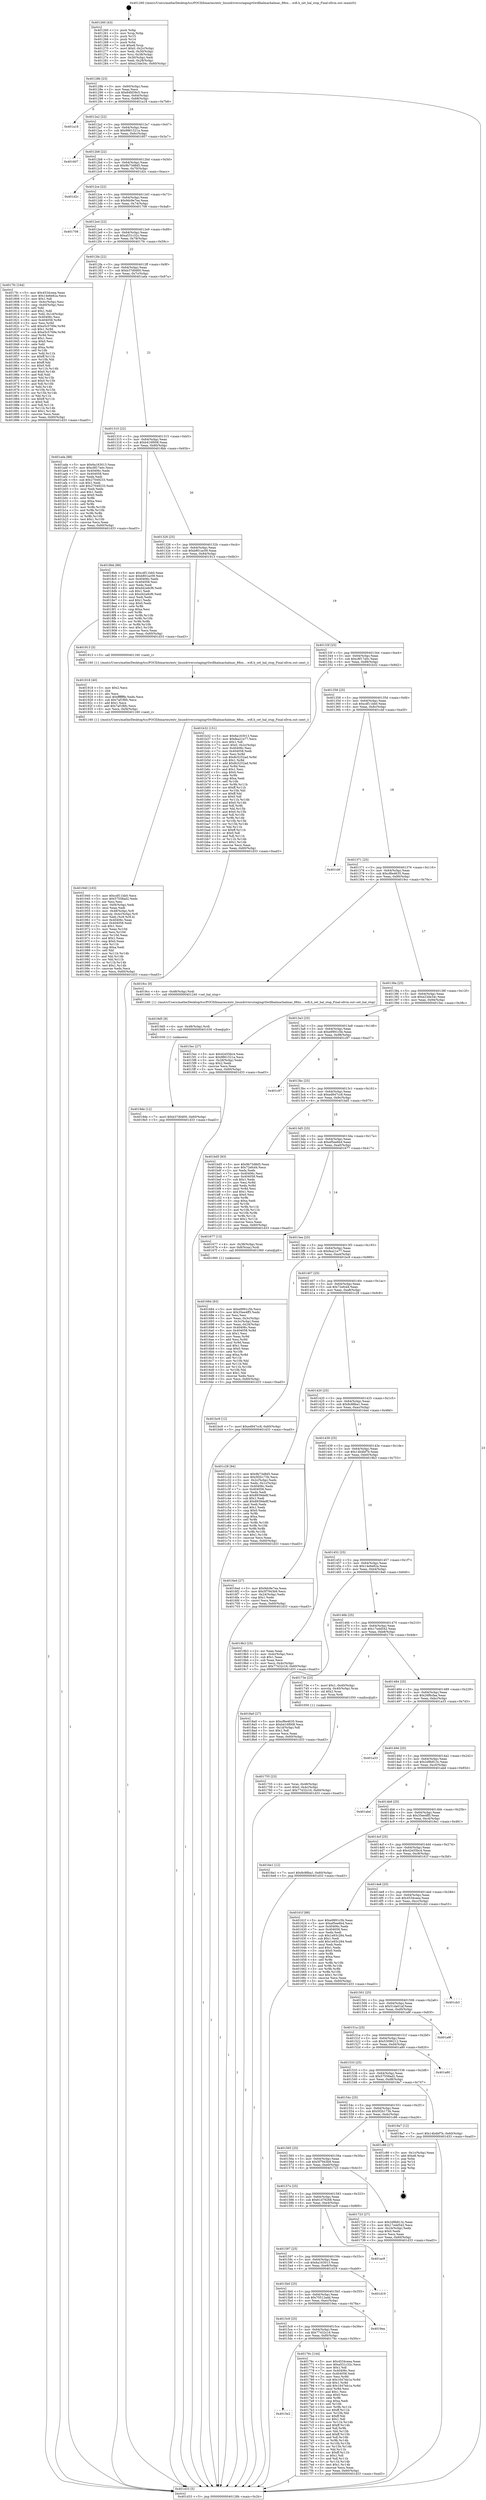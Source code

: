 digraph "0x401260" {
  label = "0x401260 (/mnt/c/Users/mathe/Desktop/tcc/POCII/binaries/extr_linuxdriversstagingrtlwifihalmachalmac_88xx....wifi.h_set_hal_stop_Final-ollvm.out::main(0))"
  labelloc = "t"
  node[shape=record]

  Entry [label="",width=0.3,height=0.3,shape=circle,fillcolor=black,style=filled]
  "0x40128b" [label="{
     0x40128b [23]\l
     | [instrs]\l
     &nbsp;&nbsp;0x40128b \<+3\>: mov -0x60(%rbp),%eax\l
     &nbsp;&nbsp;0x40128e \<+2\>: mov %eax,%ecx\l
     &nbsp;&nbsp;0x401290 \<+6\>: sub $0x84fd39c5,%ecx\l
     &nbsp;&nbsp;0x401296 \<+3\>: mov %eax,-0x64(%rbp)\l
     &nbsp;&nbsp;0x401299 \<+3\>: mov %ecx,-0x68(%rbp)\l
     &nbsp;&nbsp;0x40129c \<+6\>: je 0000000000401a18 \<main+0x7b8\>\l
  }"]
  "0x401a18" [label="{
     0x401a18\l
  }", style=dashed]
  "0x4012a2" [label="{
     0x4012a2 [22]\l
     | [instrs]\l
     &nbsp;&nbsp;0x4012a2 \<+5\>: jmp 00000000004012a7 \<main+0x47\>\l
     &nbsp;&nbsp;0x4012a7 \<+3\>: mov -0x64(%rbp),%eax\l
     &nbsp;&nbsp;0x4012aa \<+5\>: sub $0x9861521a,%eax\l
     &nbsp;&nbsp;0x4012af \<+3\>: mov %eax,-0x6c(%rbp)\l
     &nbsp;&nbsp;0x4012b2 \<+6\>: je 0000000000401607 \<main+0x3a7\>\l
  }"]
  Exit [label="",width=0.3,height=0.3,shape=circle,fillcolor=black,style=filled,peripheries=2]
  "0x401607" [label="{
     0x401607\l
  }", style=dashed]
  "0x4012b8" [label="{
     0x4012b8 [22]\l
     | [instrs]\l
     &nbsp;&nbsp;0x4012b8 \<+5\>: jmp 00000000004012bd \<main+0x5d\>\l
     &nbsp;&nbsp;0x4012bd \<+3\>: mov -0x64(%rbp),%eax\l
     &nbsp;&nbsp;0x4012c0 \<+5\>: sub $0x9b73d8d5,%eax\l
     &nbsp;&nbsp;0x4012c5 \<+3\>: mov %eax,-0x70(%rbp)\l
     &nbsp;&nbsp;0x4012c8 \<+6\>: je 0000000000401d2c \<main+0xacc\>\l
  }"]
  "0x4019de" [label="{
     0x4019de [12]\l
     | [instrs]\l
     &nbsp;&nbsp;0x4019de \<+7\>: movl $0xb37d0d00,-0x60(%rbp)\l
     &nbsp;&nbsp;0x4019e5 \<+5\>: jmp 0000000000401d33 \<main+0xad3\>\l
  }"]
  "0x401d2c" [label="{
     0x401d2c\l
  }", style=dashed]
  "0x4012ce" [label="{
     0x4012ce [22]\l
     | [instrs]\l
     &nbsp;&nbsp;0x4012ce \<+5\>: jmp 00000000004012d3 \<main+0x73\>\l
     &nbsp;&nbsp;0x4012d3 \<+3\>: mov -0x64(%rbp),%eax\l
     &nbsp;&nbsp;0x4012d6 \<+5\>: sub $0x9dc9e7ea,%eax\l
     &nbsp;&nbsp;0x4012db \<+3\>: mov %eax,-0x74(%rbp)\l
     &nbsp;&nbsp;0x4012de \<+6\>: je 0000000000401708 \<main+0x4a8\>\l
  }"]
  "0x4019d5" [label="{
     0x4019d5 [9]\l
     | [instrs]\l
     &nbsp;&nbsp;0x4019d5 \<+4\>: mov -0x48(%rbp),%rdi\l
     &nbsp;&nbsp;0x4019d9 \<+5\>: call 0000000000401030 \<free@plt\>\l
     | [calls]\l
     &nbsp;&nbsp;0x401030 \{1\} (unknown)\l
  }"]
  "0x401708" [label="{
     0x401708\l
  }", style=dashed]
  "0x4012e4" [label="{
     0x4012e4 [22]\l
     | [instrs]\l
     &nbsp;&nbsp;0x4012e4 \<+5\>: jmp 00000000004012e9 \<main+0x89\>\l
     &nbsp;&nbsp;0x4012e9 \<+3\>: mov -0x64(%rbp),%eax\l
     &nbsp;&nbsp;0x4012ec \<+5\>: sub $0xa531c32c,%eax\l
     &nbsp;&nbsp;0x4012f1 \<+3\>: mov %eax,-0x78(%rbp)\l
     &nbsp;&nbsp;0x4012f4 \<+6\>: je 00000000004017fc \<main+0x59c\>\l
  }"]
  "0x401940" [label="{
     0x401940 [103]\l
     | [instrs]\l
     &nbsp;&nbsp;0x401940 \<+5\>: mov $0xcdf11bb0,%ecx\l
     &nbsp;&nbsp;0x401945 \<+5\>: mov $0x57558ad2,%edx\l
     &nbsp;&nbsp;0x40194a \<+2\>: xor %esi,%esi\l
     &nbsp;&nbsp;0x40194c \<+6\>: mov -0xf4(%rbp),%edi\l
     &nbsp;&nbsp;0x401952 \<+3\>: imul %eax,%edi\l
     &nbsp;&nbsp;0x401955 \<+4\>: mov -0x48(%rbp),%r8\l
     &nbsp;&nbsp;0x401959 \<+4\>: movslq -0x4c(%rbp),%r9\l
     &nbsp;&nbsp;0x40195d \<+4\>: mov %edi,(%r8,%r9,4)\l
     &nbsp;&nbsp;0x401961 \<+7\>: mov 0x40406c,%eax\l
     &nbsp;&nbsp;0x401968 \<+7\>: mov 0x404058,%edi\l
     &nbsp;&nbsp;0x40196f \<+3\>: sub $0x1,%esi\l
     &nbsp;&nbsp;0x401972 \<+3\>: mov %eax,%r10d\l
     &nbsp;&nbsp;0x401975 \<+3\>: add %esi,%r10d\l
     &nbsp;&nbsp;0x401978 \<+4\>: imul %r10d,%eax\l
     &nbsp;&nbsp;0x40197c \<+3\>: and $0x1,%eax\l
     &nbsp;&nbsp;0x40197f \<+3\>: cmp $0x0,%eax\l
     &nbsp;&nbsp;0x401982 \<+4\>: sete %r11b\l
     &nbsp;&nbsp;0x401986 \<+3\>: cmp $0xa,%edi\l
     &nbsp;&nbsp;0x401989 \<+3\>: setl %bl\l
     &nbsp;&nbsp;0x40198c \<+3\>: mov %r11b,%r14b\l
     &nbsp;&nbsp;0x40198f \<+3\>: and %bl,%r14b\l
     &nbsp;&nbsp;0x401992 \<+3\>: xor %bl,%r11b\l
     &nbsp;&nbsp;0x401995 \<+3\>: or %r11b,%r14b\l
     &nbsp;&nbsp;0x401998 \<+4\>: test $0x1,%r14b\l
     &nbsp;&nbsp;0x40199c \<+3\>: cmovne %edx,%ecx\l
     &nbsp;&nbsp;0x40199f \<+3\>: mov %ecx,-0x60(%rbp)\l
     &nbsp;&nbsp;0x4019a2 \<+5\>: jmp 0000000000401d33 \<main+0xad3\>\l
  }"]
  "0x4017fc" [label="{
     0x4017fc [164]\l
     | [instrs]\l
     &nbsp;&nbsp;0x4017fc \<+5\>: mov $0x4534ceea,%eax\l
     &nbsp;&nbsp;0x401801 \<+5\>: mov $0x14e6e82a,%ecx\l
     &nbsp;&nbsp;0x401806 \<+2\>: mov $0x1,%dl\l
     &nbsp;&nbsp;0x401808 \<+3\>: mov -0x4c(%rbp),%esi\l
     &nbsp;&nbsp;0x40180b \<+3\>: cmp -0x40(%rbp),%esi\l
     &nbsp;&nbsp;0x40180e \<+4\>: setl %dil\l
     &nbsp;&nbsp;0x401812 \<+4\>: and $0x1,%dil\l
     &nbsp;&nbsp;0x401816 \<+4\>: mov %dil,-0x1d(%rbp)\l
     &nbsp;&nbsp;0x40181a \<+7\>: mov 0x40406c,%esi\l
     &nbsp;&nbsp;0x401821 \<+8\>: mov 0x404058,%r8d\l
     &nbsp;&nbsp;0x401829 \<+3\>: mov %esi,%r9d\l
     &nbsp;&nbsp;0x40182c \<+7\>: add $0xe5c5769e,%r9d\l
     &nbsp;&nbsp;0x401833 \<+4\>: sub $0x1,%r9d\l
     &nbsp;&nbsp;0x401837 \<+7\>: sub $0xe5c5769e,%r9d\l
     &nbsp;&nbsp;0x40183e \<+4\>: imul %r9d,%esi\l
     &nbsp;&nbsp;0x401842 \<+3\>: and $0x1,%esi\l
     &nbsp;&nbsp;0x401845 \<+3\>: cmp $0x0,%esi\l
     &nbsp;&nbsp;0x401848 \<+4\>: sete %dil\l
     &nbsp;&nbsp;0x40184c \<+4\>: cmp $0xa,%r8d\l
     &nbsp;&nbsp;0x401850 \<+4\>: setl %r10b\l
     &nbsp;&nbsp;0x401854 \<+3\>: mov %dil,%r11b\l
     &nbsp;&nbsp;0x401857 \<+4\>: xor $0xff,%r11b\l
     &nbsp;&nbsp;0x40185b \<+3\>: mov %r10b,%bl\l
     &nbsp;&nbsp;0x40185e \<+3\>: xor $0xff,%bl\l
     &nbsp;&nbsp;0x401861 \<+3\>: xor $0x0,%dl\l
     &nbsp;&nbsp;0x401864 \<+3\>: mov %r11b,%r14b\l
     &nbsp;&nbsp;0x401867 \<+4\>: and $0x0,%r14b\l
     &nbsp;&nbsp;0x40186b \<+3\>: and %dl,%dil\l
     &nbsp;&nbsp;0x40186e \<+3\>: mov %bl,%r15b\l
     &nbsp;&nbsp;0x401871 \<+4\>: and $0x0,%r15b\l
     &nbsp;&nbsp;0x401875 \<+3\>: and %dl,%r10b\l
     &nbsp;&nbsp;0x401878 \<+3\>: or %dil,%r14b\l
     &nbsp;&nbsp;0x40187b \<+3\>: or %r10b,%r15b\l
     &nbsp;&nbsp;0x40187e \<+3\>: xor %r15b,%r14b\l
     &nbsp;&nbsp;0x401881 \<+3\>: or %bl,%r11b\l
     &nbsp;&nbsp;0x401884 \<+4\>: xor $0xff,%r11b\l
     &nbsp;&nbsp;0x401888 \<+3\>: or $0x0,%dl\l
     &nbsp;&nbsp;0x40188b \<+3\>: and %dl,%r11b\l
     &nbsp;&nbsp;0x40188e \<+3\>: or %r11b,%r14b\l
     &nbsp;&nbsp;0x401891 \<+4\>: test $0x1,%r14b\l
     &nbsp;&nbsp;0x401895 \<+3\>: cmovne %ecx,%eax\l
     &nbsp;&nbsp;0x401898 \<+3\>: mov %eax,-0x60(%rbp)\l
     &nbsp;&nbsp;0x40189b \<+5\>: jmp 0000000000401d33 \<main+0xad3\>\l
  }"]
  "0x4012fa" [label="{
     0x4012fa [22]\l
     | [instrs]\l
     &nbsp;&nbsp;0x4012fa \<+5\>: jmp 00000000004012ff \<main+0x9f\>\l
     &nbsp;&nbsp;0x4012ff \<+3\>: mov -0x64(%rbp),%eax\l
     &nbsp;&nbsp;0x401302 \<+5\>: sub $0xb37d0d00,%eax\l
     &nbsp;&nbsp;0x401307 \<+3\>: mov %eax,-0x7c(%rbp)\l
     &nbsp;&nbsp;0x40130a \<+6\>: je 0000000000401ada \<main+0x87a\>\l
  }"]
  "0x401918" [label="{
     0x401918 [40]\l
     | [instrs]\l
     &nbsp;&nbsp;0x401918 \<+5\>: mov $0x2,%ecx\l
     &nbsp;&nbsp;0x40191d \<+1\>: cltd\l
     &nbsp;&nbsp;0x40191e \<+2\>: idiv %ecx\l
     &nbsp;&nbsp;0x401920 \<+6\>: imul $0xfffffffe,%edx,%ecx\l
     &nbsp;&nbsp;0x401926 \<+6\>: sub $0x7af1f6fc,%ecx\l
     &nbsp;&nbsp;0x40192c \<+3\>: add $0x1,%ecx\l
     &nbsp;&nbsp;0x40192f \<+6\>: add $0x7af1f6fc,%ecx\l
     &nbsp;&nbsp;0x401935 \<+6\>: mov %ecx,-0xf4(%rbp)\l
     &nbsp;&nbsp;0x40193b \<+5\>: call 0000000000401160 \<next_i\>\l
     | [calls]\l
     &nbsp;&nbsp;0x401160 \{1\} (/mnt/c/Users/mathe/Desktop/tcc/POCII/binaries/extr_linuxdriversstagingrtlwifihalmachalmac_88xx....wifi.h_set_hal_stop_Final-ollvm.out::next_i)\l
  }"]
  "0x401ada" [label="{
     0x401ada [88]\l
     | [instrs]\l
     &nbsp;&nbsp;0x401ada \<+5\>: mov $0x6a163013,%eax\l
     &nbsp;&nbsp;0x401adf \<+5\>: mov $0xc8f17a0c,%ecx\l
     &nbsp;&nbsp;0x401ae4 \<+7\>: mov 0x40406c,%edx\l
     &nbsp;&nbsp;0x401aeb \<+7\>: mov 0x404058,%esi\l
     &nbsp;&nbsp;0x401af2 \<+2\>: mov %edx,%edi\l
     &nbsp;&nbsp;0x401af4 \<+6\>: sub $0x27049233,%edi\l
     &nbsp;&nbsp;0x401afa \<+3\>: sub $0x1,%edi\l
     &nbsp;&nbsp;0x401afd \<+6\>: add $0x27049233,%edi\l
     &nbsp;&nbsp;0x401b03 \<+3\>: imul %edi,%edx\l
     &nbsp;&nbsp;0x401b06 \<+3\>: and $0x1,%edx\l
     &nbsp;&nbsp;0x401b09 \<+3\>: cmp $0x0,%edx\l
     &nbsp;&nbsp;0x401b0c \<+4\>: sete %r8b\l
     &nbsp;&nbsp;0x401b10 \<+3\>: cmp $0xa,%esi\l
     &nbsp;&nbsp;0x401b13 \<+4\>: setl %r9b\l
     &nbsp;&nbsp;0x401b17 \<+3\>: mov %r8b,%r10b\l
     &nbsp;&nbsp;0x401b1a \<+3\>: and %r9b,%r10b\l
     &nbsp;&nbsp;0x401b1d \<+3\>: xor %r9b,%r8b\l
     &nbsp;&nbsp;0x401b20 \<+3\>: or %r8b,%r10b\l
     &nbsp;&nbsp;0x401b23 \<+4\>: test $0x1,%r10b\l
     &nbsp;&nbsp;0x401b27 \<+3\>: cmovne %ecx,%eax\l
     &nbsp;&nbsp;0x401b2a \<+3\>: mov %eax,-0x60(%rbp)\l
     &nbsp;&nbsp;0x401b2d \<+5\>: jmp 0000000000401d33 \<main+0xad3\>\l
  }"]
  "0x401310" [label="{
     0x401310 [22]\l
     | [instrs]\l
     &nbsp;&nbsp;0x401310 \<+5\>: jmp 0000000000401315 \<main+0xb5\>\l
     &nbsp;&nbsp;0x401315 \<+3\>: mov -0x64(%rbp),%eax\l
     &nbsp;&nbsp;0x401318 \<+5\>: sub $0xb416f008,%eax\l
     &nbsp;&nbsp;0x40131d \<+3\>: mov %eax,-0x80(%rbp)\l
     &nbsp;&nbsp;0x401320 \<+6\>: je 00000000004018bb \<main+0x65b\>\l
  }"]
  "0x4015e2" [label="{
     0x4015e2\l
  }", style=dashed]
  "0x4018bb" [label="{
     0x4018bb [88]\l
     | [instrs]\l
     &nbsp;&nbsp;0x4018bb \<+5\>: mov $0xcdf11bb0,%eax\l
     &nbsp;&nbsp;0x4018c0 \<+5\>: mov $0xb801ac09,%ecx\l
     &nbsp;&nbsp;0x4018c5 \<+7\>: mov 0x40406c,%edx\l
     &nbsp;&nbsp;0x4018cc \<+7\>: mov 0x404058,%esi\l
     &nbsp;&nbsp;0x4018d3 \<+2\>: mov %edx,%edi\l
     &nbsp;&nbsp;0x4018d5 \<+6\>: add $0xd42a9cf6,%edi\l
     &nbsp;&nbsp;0x4018db \<+3\>: sub $0x1,%edi\l
     &nbsp;&nbsp;0x4018de \<+6\>: sub $0xd42a9cf6,%edi\l
     &nbsp;&nbsp;0x4018e4 \<+3\>: imul %edi,%edx\l
     &nbsp;&nbsp;0x4018e7 \<+3\>: and $0x1,%edx\l
     &nbsp;&nbsp;0x4018ea \<+3\>: cmp $0x0,%edx\l
     &nbsp;&nbsp;0x4018ed \<+4\>: sete %r8b\l
     &nbsp;&nbsp;0x4018f1 \<+3\>: cmp $0xa,%esi\l
     &nbsp;&nbsp;0x4018f4 \<+4\>: setl %r9b\l
     &nbsp;&nbsp;0x4018f8 \<+3\>: mov %r8b,%r10b\l
     &nbsp;&nbsp;0x4018fb \<+3\>: and %r9b,%r10b\l
     &nbsp;&nbsp;0x4018fe \<+3\>: xor %r9b,%r8b\l
     &nbsp;&nbsp;0x401901 \<+3\>: or %r8b,%r10b\l
     &nbsp;&nbsp;0x401904 \<+4\>: test $0x1,%r10b\l
     &nbsp;&nbsp;0x401908 \<+3\>: cmovne %ecx,%eax\l
     &nbsp;&nbsp;0x40190b \<+3\>: mov %eax,-0x60(%rbp)\l
     &nbsp;&nbsp;0x40190e \<+5\>: jmp 0000000000401d33 \<main+0xad3\>\l
  }"]
  "0x401326" [label="{
     0x401326 [25]\l
     | [instrs]\l
     &nbsp;&nbsp;0x401326 \<+5\>: jmp 000000000040132b \<main+0xcb\>\l
     &nbsp;&nbsp;0x40132b \<+3\>: mov -0x64(%rbp),%eax\l
     &nbsp;&nbsp;0x40132e \<+5\>: sub $0xb801ac09,%eax\l
     &nbsp;&nbsp;0x401333 \<+6\>: mov %eax,-0x84(%rbp)\l
     &nbsp;&nbsp;0x401339 \<+6\>: je 0000000000401913 \<main+0x6b3\>\l
  }"]
  "0x40176c" [label="{
     0x40176c [144]\l
     | [instrs]\l
     &nbsp;&nbsp;0x40176c \<+5\>: mov $0x4534ceea,%eax\l
     &nbsp;&nbsp;0x401771 \<+5\>: mov $0xa531c32c,%ecx\l
     &nbsp;&nbsp;0x401776 \<+2\>: mov $0x1,%dl\l
     &nbsp;&nbsp;0x401778 \<+7\>: mov 0x40406c,%esi\l
     &nbsp;&nbsp;0x40177f \<+7\>: mov 0x404058,%edi\l
     &nbsp;&nbsp;0x401786 \<+3\>: mov %esi,%r8d\l
     &nbsp;&nbsp;0x401789 \<+7\>: sub $0x1647eb1a,%r8d\l
     &nbsp;&nbsp;0x401790 \<+4\>: sub $0x1,%r8d\l
     &nbsp;&nbsp;0x401794 \<+7\>: add $0x1647eb1a,%r8d\l
     &nbsp;&nbsp;0x40179b \<+4\>: imul %r8d,%esi\l
     &nbsp;&nbsp;0x40179f \<+3\>: and $0x1,%esi\l
     &nbsp;&nbsp;0x4017a2 \<+3\>: cmp $0x0,%esi\l
     &nbsp;&nbsp;0x4017a5 \<+4\>: sete %r9b\l
     &nbsp;&nbsp;0x4017a9 \<+3\>: cmp $0xa,%edi\l
     &nbsp;&nbsp;0x4017ac \<+4\>: setl %r10b\l
     &nbsp;&nbsp;0x4017b0 \<+3\>: mov %r9b,%r11b\l
     &nbsp;&nbsp;0x4017b3 \<+4\>: xor $0xff,%r11b\l
     &nbsp;&nbsp;0x4017b7 \<+3\>: mov %r10b,%bl\l
     &nbsp;&nbsp;0x4017ba \<+3\>: xor $0xff,%bl\l
     &nbsp;&nbsp;0x4017bd \<+3\>: xor $0x1,%dl\l
     &nbsp;&nbsp;0x4017c0 \<+3\>: mov %r11b,%r14b\l
     &nbsp;&nbsp;0x4017c3 \<+4\>: and $0xff,%r14b\l
     &nbsp;&nbsp;0x4017c7 \<+3\>: and %dl,%r9b\l
     &nbsp;&nbsp;0x4017ca \<+3\>: mov %bl,%r15b\l
     &nbsp;&nbsp;0x4017cd \<+4\>: and $0xff,%r15b\l
     &nbsp;&nbsp;0x4017d1 \<+3\>: and %dl,%r10b\l
     &nbsp;&nbsp;0x4017d4 \<+3\>: or %r9b,%r14b\l
     &nbsp;&nbsp;0x4017d7 \<+3\>: or %r10b,%r15b\l
     &nbsp;&nbsp;0x4017da \<+3\>: xor %r15b,%r14b\l
     &nbsp;&nbsp;0x4017dd \<+3\>: or %bl,%r11b\l
     &nbsp;&nbsp;0x4017e0 \<+4\>: xor $0xff,%r11b\l
     &nbsp;&nbsp;0x4017e4 \<+3\>: or $0x1,%dl\l
     &nbsp;&nbsp;0x4017e7 \<+3\>: and %dl,%r11b\l
     &nbsp;&nbsp;0x4017ea \<+3\>: or %r11b,%r14b\l
     &nbsp;&nbsp;0x4017ed \<+4\>: test $0x1,%r14b\l
     &nbsp;&nbsp;0x4017f1 \<+3\>: cmovne %ecx,%eax\l
     &nbsp;&nbsp;0x4017f4 \<+3\>: mov %eax,-0x60(%rbp)\l
     &nbsp;&nbsp;0x4017f7 \<+5\>: jmp 0000000000401d33 \<main+0xad3\>\l
  }"]
  "0x401913" [label="{
     0x401913 [5]\l
     | [instrs]\l
     &nbsp;&nbsp;0x401913 \<+5\>: call 0000000000401160 \<next_i\>\l
     | [calls]\l
     &nbsp;&nbsp;0x401160 \{1\} (/mnt/c/Users/mathe/Desktop/tcc/POCII/binaries/extr_linuxdriversstagingrtlwifihalmachalmac_88xx....wifi.h_set_hal_stop_Final-ollvm.out::next_i)\l
  }"]
  "0x40133f" [label="{
     0x40133f [25]\l
     | [instrs]\l
     &nbsp;&nbsp;0x40133f \<+5\>: jmp 0000000000401344 \<main+0xe4\>\l
     &nbsp;&nbsp;0x401344 \<+3\>: mov -0x64(%rbp),%eax\l
     &nbsp;&nbsp;0x401347 \<+5\>: sub $0xc8f17a0c,%eax\l
     &nbsp;&nbsp;0x40134c \<+6\>: mov %eax,-0x88(%rbp)\l
     &nbsp;&nbsp;0x401352 \<+6\>: je 0000000000401b32 \<main+0x8d2\>\l
  }"]
  "0x4015c9" [label="{
     0x4015c9 [25]\l
     | [instrs]\l
     &nbsp;&nbsp;0x4015c9 \<+5\>: jmp 00000000004015ce \<main+0x36e\>\l
     &nbsp;&nbsp;0x4015ce \<+3\>: mov -0x64(%rbp),%eax\l
     &nbsp;&nbsp;0x4015d1 \<+5\>: sub $0x77432c16,%eax\l
     &nbsp;&nbsp;0x4015d6 \<+6\>: mov %eax,-0xf0(%rbp)\l
     &nbsp;&nbsp;0x4015dc \<+6\>: je 000000000040176c \<main+0x50c\>\l
  }"]
  "0x401b32" [label="{
     0x401b32 [151]\l
     | [instrs]\l
     &nbsp;&nbsp;0x401b32 \<+5\>: mov $0x6a163013,%eax\l
     &nbsp;&nbsp;0x401b37 \<+5\>: mov $0xfea21e77,%ecx\l
     &nbsp;&nbsp;0x401b3c \<+2\>: mov $0x1,%dl\l
     &nbsp;&nbsp;0x401b3e \<+7\>: movl $0x0,-0x2c(%rbp)\l
     &nbsp;&nbsp;0x401b45 \<+7\>: mov 0x40406c,%esi\l
     &nbsp;&nbsp;0x401b4c \<+7\>: mov 0x404058,%edi\l
     &nbsp;&nbsp;0x401b53 \<+3\>: mov %esi,%r8d\l
     &nbsp;&nbsp;0x401b56 \<+7\>: sub $0x8c5252ad,%r8d\l
     &nbsp;&nbsp;0x401b5d \<+4\>: sub $0x1,%r8d\l
     &nbsp;&nbsp;0x401b61 \<+7\>: add $0x8c5252ad,%r8d\l
     &nbsp;&nbsp;0x401b68 \<+4\>: imul %r8d,%esi\l
     &nbsp;&nbsp;0x401b6c \<+3\>: and $0x1,%esi\l
     &nbsp;&nbsp;0x401b6f \<+3\>: cmp $0x0,%esi\l
     &nbsp;&nbsp;0x401b72 \<+4\>: sete %r9b\l
     &nbsp;&nbsp;0x401b76 \<+3\>: cmp $0xa,%edi\l
     &nbsp;&nbsp;0x401b79 \<+4\>: setl %r10b\l
     &nbsp;&nbsp;0x401b7d \<+3\>: mov %r9b,%r11b\l
     &nbsp;&nbsp;0x401b80 \<+4\>: xor $0xff,%r11b\l
     &nbsp;&nbsp;0x401b84 \<+3\>: mov %r10b,%bl\l
     &nbsp;&nbsp;0x401b87 \<+3\>: xor $0xff,%bl\l
     &nbsp;&nbsp;0x401b8a \<+3\>: xor $0x0,%dl\l
     &nbsp;&nbsp;0x401b8d \<+3\>: mov %r11b,%r14b\l
     &nbsp;&nbsp;0x401b90 \<+4\>: and $0x0,%r14b\l
     &nbsp;&nbsp;0x401b94 \<+3\>: and %dl,%r9b\l
     &nbsp;&nbsp;0x401b97 \<+3\>: mov %bl,%r15b\l
     &nbsp;&nbsp;0x401b9a \<+4\>: and $0x0,%r15b\l
     &nbsp;&nbsp;0x401b9e \<+3\>: and %dl,%r10b\l
     &nbsp;&nbsp;0x401ba1 \<+3\>: or %r9b,%r14b\l
     &nbsp;&nbsp;0x401ba4 \<+3\>: or %r10b,%r15b\l
     &nbsp;&nbsp;0x401ba7 \<+3\>: xor %r15b,%r14b\l
     &nbsp;&nbsp;0x401baa \<+3\>: or %bl,%r11b\l
     &nbsp;&nbsp;0x401bad \<+4\>: xor $0xff,%r11b\l
     &nbsp;&nbsp;0x401bb1 \<+3\>: or $0x0,%dl\l
     &nbsp;&nbsp;0x401bb4 \<+3\>: and %dl,%r11b\l
     &nbsp;&nbsp;0x401bb7 \<+3\>: or %r11b,%r14b\l
     &nbsp;&nbsp;0x401bba \<+4\>: test $0x1,%r14b\l
     &nbsp;&nbsp;0x401bbe \<+3\>: cmovne %ecx,%eax\l
     &nbsp;&nbsp;0x401bc1 \<+3\>: mov %eax,-0x60(%rbp)\l
     &nbsp;&nbsp;0x401bc4 \<+5\>: jmp 0000000000401d33 \<main+0xad3\>\l
  }"]
  "0x401358" [label="{
     0x401358 [25]\l
     | [instrs]\l
     &nbsp;&nbsp;0x401358 \<+5\>: jmp 000000000040135d \<main+0xfd\>\l
     &nbsp;&nbsp;0x40135d \<+3\>: mov -0x64(%rbp),%eax\l
     &nbsp;&nbsp;0x401360 \<+5\>: sub $0xcdf11bb0,%eax\l
     &nbsp;&nbsp;0x401365 \<+6\>: mov %eax,-0x8c(%rbp)\l
     &nbsp;&nbsp;0x40136b \<+6\>: je 0000000000401cbf \<main+0xa5f\>\l
  }"]
  "0x4019ea" [label="{
     0x4019ea\l
  }", style=dashed]
  "0x401cbf" [label="{
     0x401cbf\l
  }", style=dashed]
  "0x401371" [label="{
     0x401371 [25]\l
     | [instrs]\l
     &nbsp;&nbsp;0x401371 \<+5\>: jmp 0000000000401376 \<main+0x116\>\l
     &nbsp;&nbsp;0x401376 \<+3\>: mov -0x64(%rbp),%eax\l
     &nbsp;&nbsp;0x401379 \<+5\>: sub $0xcf6e4635,%eax\l
     &nbsp;&nbsp;0x40137e \<+6\>: mov %eax,-0x90(%rbp)\l
     &nbsp;&nbsp;0x401384 \<+6\>: je 00000000004019cc \<main+0x76c\>\l
  }"]
  "0x4015b0" [label="{
     0x4015b0 [25]\l
     | [instrs]\l
     &nbsp;&nbsp;0x4015b0 \<+5\>: jmp 00000000004015b5 \<main+0x355\>\l
     &nbsp;&nbsp;0x4015b5 \<+3\>: mov -0x64(%rbp),%eax\l
     &nbsp;&nbsp;0x4015b8 \<+5\>: sub $0x70512add,%eax\l
     &nbsp;&nbsp;0x4015bd \<+6\>: mov %eax,-0xec(%rbp)\l
     &nbsp;&nbsp;0x4015c3 \<+6\>: je 00000000004019ea \<main+0x78a\>\l
  }"]
  "0x4019cc" [label="{
     0x4019cc [9]\l
     | [instrs]\l
     &nbsp;&nbsp;0x4019cc \<+4\>: mov -0x48(%rbp),%rdi\l
     &nbsp;&nbsp;0x4019d0 \<+5\>: call 0000000000401240 \<set_hal_stop\>\l
     | [calls]\l
     &nbsp;&nbsp;0x401240 \{1\} (/mnt/c/Users/mathe/Desktop/tcc/POCII/binaries/extr_linuxdriversstagingrtlwifihalmachalmac_88xx....wifi.h_set_hal_stop_Final-ollvm.out::set_hal_stop)\l
  }"]
  "0x40138a" [label="{
     0x40138a [25]\l
     | [instrs]\l
     &nbsp;&nbsp;0x40138a \<+5\>: jmp 000000000040138f \<main+0x12f\>\l
     &nbsp;&nbsp;0x40138f \<+3\>: mov -0x64(%rbp),%eax\l
     &nbsp;&nbsp;0x401392 \<+5\>: sub $0xe23de34c,%eax\l
     &nbsp;&nbsp;0x401397 \<+6\>: mov %eax,-0x94(%rbp)\l
     &nbsp;&nbsp;0x40139d \<+6\>: je 00000000004015ec \<main+0x38c\>\l
  }"]
  "0x401d19" [label="{
     0x401d19\l
  }", style=dashed]
  "0x4015ec" [label="{
     0x4015ec [27]\l
     | [instrs]\l
     &nbsp;&nbsp;0x4015ec \<+5\>: mov $0x42e55bc4,%eax\l
     &nbsp;&nbsp;0x4015f1 \<+5\>: mov $0x9861521a,%ecx\l
     &nbsp;&nbsp;0x4015f6 \<+3\>: mov -0x28(%rbp),%edx\l
     &nbsp;&nbsp;0x4015f9 \<+3\>: cmp $0x2,%edx\l
     &nbsp;&nbsp;0x4015fc \<+3\>: cmovne %ecx,%eax\l
     &nbsp;&nbsp;0x4015ff \<+3\>: mov %eax,-0x60(%rbp)\l
     &nbsp;&nbsp;0x401602 \<+5\>: jmp 0000000000401d33 \<main+0xad3\>\l
  }"]
  "0x4013a3" [label="{
     0x4013a3 [25]\l
     | [instrs]\l
     &nbsp;&nbsp;0x4013a3 \<+5\>: jmp 00000000004013a8 \<main+0x148\>\l
     &nbsp;&nbsp;0x4013a8 \<+3\>: mov -0x64(%rbp),%eax\l
     &nbsp;&nbsp;0x4013ab \<+5\>: sub $0xe9991c5b,%eax\l
     &nbsp;&nbsp;0x4013b0 \<+6\>: mov %eax,-0x98(%rbp)\l
     &nbsp;&nbsp;0x4013b6 \<+6\>: je 0000000000401c97 \<main+0xa37\>\l
  }"]
  "0x401d33" [label="{
     0x401d33 [5]\l
     | [instrs]\l
     &nbsp;&nbsp;0x401d33 \<+5\>: jmp 000000000040128b \<main+0x2b\>\l
  }"]
  "0x401260" [label="{
     0x401260 [43]\l
     | [instrs]\l
     &nbsp;&nbsp;0x401260 \<+1\>: push %rbp\l
     &nbsp;&nbsp;0x401261 \<+3\>: mov %rsp,%rbp\l
     &nbsp;&nbsp;0x401264 \<+2\>: push %r15\l
     &nbsp;&nbsp;0x401266 \<+2\>: push %r14\l
     &nbsp;&nbsp;0x401268 \<+1\>: push %rbx\l
     &nbsp;&nbsp;0x401269 \<+7\>: sub $0xe8,%rsp\l
     &nbsp;&nbsp;0x401270 \<+7\>: movl $0x0,-0x2c(%rbp)\l
     &nbsp;&nbsp;0x401277 \<+3\>: mov %edi,-0x30(%rbp)\l
     &nbsp;&nbsp;0x40127a \<+4\>: mov %rsi,-0x38(%rbp)\l
     &nbsp;&nbsp;0x40127e \<+3\>: mov -0x30(%rbp),%edi\l
     &nbsp;&nbsp;0x401281 \<+3\>: mov %edi,-0x28(%rbp)\l
     &nbsp;&nbsp;0x401284 \<+7\>: movl $0xe23de34c,-0x60(%rbp)\l
  }"]
  "0x401597" [label="{
     0x401597 [25]\l
     | [instrs]\l
     &nbsp;&nbsp;0x401597 \<+5\>: jmp 000000000040159c \<main+0x33c\>\l
     &nbsp;&nbsp;0x40159c \<+3\>: mov -0x64(%rbp),%eax\l
     &nbsp;&nbsp;0x40159f \<+5\>: sub $0x6a163013,%eax\l
     &nbsp;&nbsp;0x4015a4 \<+6\>: mov %eax,-0xe8(%rbp)\l
     &nbsp;&nbsp;0x4015aa \<+6\>: je 0000000000401d19 \<main+0xab9\>\l
  }"]
  "0x401c97" [label="{
     0x401c97\l
  }", style=dashed]
  "0x4013bc" [label="{
     0x4013bc [25]\l
     | [instrs]\l
     &nbsp;&nbsp;0x4013bc \<+5\>: jmp 00000000004013c1 \<main+0x161\>\l
     &nbsp;&nbsp;0x4013c1 \<+3\>: mov -0x64(%rbp),%eax\l
     &nbsp;&nbsp;0x4013c4 \<+5\>: sub $0xed947cc8,%eax\l
     &nbsp;&nbsp;0x4013c9 \<+6\>: mov %eax,-0x9c(%rbp)\l
     &nbsp;&nbsp;0x4013cf \<+6\>: je 0000000000401bd5 \<main+0x975\>\l
  }"]
  "0x401ac9" [label="{
     0x401ac9\l
  }", style=dashed]
  "0x401bd5" [label="{
     0x401bd5 [83]\l
     | [instrs]\l
     &nbsp;&nbsp;0x401bd5 \<+5\>: mov $0x9b73d8d5,%eax\l
     &nbsp;&nbsp;0x401bda \<+5\>: mov $0x72efcd4,%ecx\l
     &nbsp;&nbsp;0x401bdf \<+2\>: xor %edx,%edx\l
     &nbsp;&nbsp;0x401be1 \<+7\>: mov 0x40406c,%esi\l
     &nbsp;&nbsp;0x401be8 \<+7\>: mov 0x404058,%edi\l
     &nbsp;&nbsp;0x401bef \<+3\>: sub $0x1,%edx\l
     &nbsp;&nbsp;0x401bf2 \<+3\>: mov %esi,%r8d\l
     &nbsp;&nbsp;0x401bf5 \<+3\>: add %edx,%r8d\l
     &nbsp;&nbsp;0x401bf8 \<+4\>: imul %r8d,%esi\l
     &nbsp;&nbsp;0x401bfc \<+3\>: and $0x1,%esi\l
     &nbsp;&nbsp;0x401bff \<+3\>: cmp $0x0,%esi\l
     &nbsp;&nbsp;0x401c02 \<+4\>: sete %r9b\l
     &nbsp;&nbsp;0x401c06 \<+3\>: cmp $0xa,%edi\l
     &nbsp;&nbsp;0x401c09 \<+4\>: setl %r10b\l
     &nbsp;&nbsp;0x401c0d \<+3\>: mov %r9b,%r11b\l
     &nbsp;&nbsp;0x401c10 \<+3\>: and %r10b,%r11b\l
     &nbsp;&nbsp;0x401c13 \<+3\>: xor %r10b,%r9b\l
     &nbsp;&nbsp;0x401c16 \<+3\>: or %r9b,%r11b\l
     &nbsp;&nbsp;0x401c19 \<+4\>: test $0x1,%r11b\l
     &nbsp;&nbsp;0x401c1d \<+3\>: cmovne %ecx,%eax\l
     &nbsp;&nbsp;0x401c20 \<+3\>: mov %eax,-0x60(%rbp)\l
     &nbsp;&nbsp;0x401c23 \<+5\>: jmp 0000000000401d33 \<main+0xad3\>\l
  }"]
  "0x4013d5" [label="{
     0x4013d5 [25]\l
     | [instrs]\l
     &nbsp;&nbsp;0x4013d5 \<+5\>: jmp 00000000004013da \<main+0x17a\>\l
     &nbsp;&nbsp;0x4013da \<+3\>: mov -0x64(%rbp),%eax\l
     &nbsp;&nbsp;0x4013dd \<+5\>: sub $0xef5ee6b4,%eax\l
     &nbsp;&nbsp;0x4013e2 \<+6\>: mov %eax,-0xa0(%rbp)\l
     &nbsp;&nbsp;0x4013e8 \<+6\>: je 0000000000401677 \<main+0x417\>\l
  }"]
  "0x401755" [label="{
     0x401755 [23]\l
     | [instrs]\l
     &nbsp;&nbsp;0x401755 \<+4\>: mov %rax,-0x48(%rbp)\l
     &nbsp;&nbsp;0x401759 \<+7\>: movl $0x0,-0x4c(%rbp)\l
     &nbsp;&nbsp;0x401760 \<+7\>: movl $0x77432c16,-0x60(%rbp)\l
     &nbsp;&nbsp;0x401767 \<+5\>: jmp 0000000000401d33 \<main+0xad3\>\l
  }"]
  "0x401677" [label="{
     0x401677 [13]\l
     | [instrs]\l
     &nbsp;&nbsp;0x401677 \<+4\>: mov -0x38(%rbp),%rax\l
     &nbsp;&nbsp;0x40167b \<+4\>: mov 0x8(%rax),%rdi\l
     &nbsp;&nbsp;0x40167f \<+5\>: call 0000000000401060 \<atoi@plt\>\l
     | [calls]\l
     &nbsp;&nbsp;0x401060 \{1\} (unknown)\l
  }"]
  "0x4013ee" [label="{
     0x4013ee [25]\l
     | [instrs]\l
     &nbsp;&nbsp;0x4013ee \<+5\>: jmp 00000000004013f3 \<main+0x193\>\l
     &nbsp;&nbsp;0x4013f3 \<+3\>: mov -0x64(%rbp),%eax\l
     &nbsp;&nbsp;0x4013f6 \<+5\>: sub $0xfea21e77,%eax\l
     &nbsp;&nbsp;0x4013fb \<+6\>: mov %eax,-0xa4(%rbp)\l
     &nbsp;&nbsp;0x401401 \<+6\>: je 0000000000401bc9 \<main+0x969\>\l
  }"]
  "0x40157e" [label="{
     0x40157e [25]\l
     | [instrs]\l
     &nbsp;&nbsp;0x40157e \<+5\>: jmp 0000000000401583 \<main+0x323\>\l
     &nbsp;&nbsp;0x401583 \<+3\>: mov -0x64(%rbp),%eax\l
     &nbsp;&nbsp;0x401586 \<+5\>: sub $0x61d79268,%eax\l
     &nbsp;&nbsp;0x40158b \<+6\>: mov %eax,-0xe4(%rbp)\l
     &nbsp;&nbsp;0x401591 \<+6\>: je 0000000000401ac9 \<main+0x869\>\l
  }"]
  "0x401bc9" [label="{
     0x401bc9 [12]\l
     | [instrs]\l
     &nbsp;&nbsp;0x401bc9 \<+7\>: movl $0xed947cc8,-0x60(%rbp)\l
     &nbsp;&nbsp;0x401bd0 \<+5\>: jmp 0000000000401d33 \<main+0xad3\>\l
  }"]
  "0x401407" [label="{
     0x401407 [25]\l
     | [instrs]\l
     &nbsp;&nbsp;0x401407 \<+5\>: jmp 000000000040140c \<main+0x1ac\>\l
     &nbsp;&nbsp;0x40140c \<+3\>: mov -0x64(%rbp),%eax\l
     &nbsp;&nbsp;0x40140f \<+5\>: sub $0x72efcd4,%eax\l
     &nbsp;&nbsp;0x401414 \<+6\>: mov %eax,-0xa8(%rbp)\l
     &nbsp;&nbsp;0x40141a \<+6\>: je 0000000000401c28 \<main+0x9c8\>\l
  }"]
  "0x401723" [label="{
     0x401723 [27]\l
     | [instrs]\l
     &nbsp;&nbsp;0x401723 \<+5\>: mov $0x2d9b813c,%eax\l
     &nbsp;&nbsp;0x401728 \<+5\>: mov $0x17edd542,%ecx\l
     &nbsp;&nbsp;0x40172d \<+3\>: mov -0x24(%rbp),%edx\l
     &nbsp;&nbsp;0x401730 \<+3\>: cmp $0x0,%edx\l
     &nbsp;&nbsp;0x401733 \<+3\>: cmove %ecx,%eax\l
     &nbsp;&nbsp;0x401736 \<+3\>: mov %eax,-0x60(%rbp)\l
     &nbsp;&nbsp;0x401739 \<+5\>: jmp 0000000000401d33 \<main+0xad3\>\l
  }"]
  "0x401c28" [label="{
     0x401c28 [94]\l
     | [instrs]\l
     &nbsp;&nbsp;0x401c28 \<+5\>: mov $0x9b73d8d5,%eax\l
     &nbsp;&nbsp;0x401c2d \<+5\>: mov $0x5f2b173b,%ecx\l
     &nbsp;&nbsp;0x401c32 \<+3\>: mov -0x2c(%rbp),%edx\l
     &nbsp;&nbsp;0x401c35 \<+3\>: mov %edx,-0x1c(%rbp)\l
     &nbsp;&nbsp;0x401c38 \<+7\>: mov 0x40406c,%edx\l
     &nbsp;&nbsp;0x401c3f \<+7\>: mov 0x404058,%esi\l
     &nbsp;&nbsp;0x401c46 \<+2\>: mov %edx,%edi\l
     &nbsp;&nbsp;0x401c48 \<+6\>: sub $0x8939de8f,%edi\l
     &nbsp;&nbsp;0x401c4e \<+3\>: sub $0x1,%edi\l
     &nbsp;&nbsp;0x401c51 \<+6\>: add $0x8939de8f,%edi\l
     &nbsp;&nbsp;0x401c57 \<+3\>: imul %edi,%edx\l
     &nbsp;&nbsp;0x401c5a \<+3\>: and $0x1,%edx\l
     &nbsp;&nbsp;0x401c5d \<+3\>: cmp $0x0,%edx\l
     &nbsp;&nbsp;0x401c60 \<+4\>: sete %r8b\l
     &nbsp;&nbsp;0x401c64 \<+3\>: cmp $0xa,%esi\l
     &nbsp;&nbsp;0x401c67 \<+4\>: setl %r9b\l
     &nbsp;&nbsp;0x401c6b \<+3\>: mov %r8b,%r10b\l
     &nbsp;&nbsp;0x401c6e \<+3\>: and %r9b,%r10b\l
     &nbsp;&nbsp;0x401c71 \<+3\>: xor %r9b,%r8b\l
     &nbsp;&nbsp;0x401c74 \<+3\>: or %r8b,%r10b\l
     &nbsp;&nbsp;0x401c77 \<+4\>: test $0x1,%r10b\l
     &nbsp;&nbsp;0x401c7b \<+3\>: cmovne %ecx,%eax\l
     &nbsp;&nbsp;0x401c7e \<+3\>: mov %eax,-0x60(%rbp)\l
     &nbsp;&nbsp;0x401c81 \<+5\>: jmp 0000000000401d33 \<main+0xad3\>\l
  }"]
  "0x401420" [label="{
     0x401420 [25]\l
     | [instrs]\l
     &nbsp;&nbsp;0x401420 \<+5\>: jmp 0000000000401425 \<main+0x1c5\>\l
     &nbsp;&nbsp;0x401425 \<+3\>: mov -0x64(%rbp),%eax\l
     &nbsp;&nbsp;0x401428 \<+5\>: sub $0x8c88ba1,%eax\l
     &nbsp;&nbsp;0x40142d \<+6\>: mov %eax,-0xac(%rbp)\l
     &nbsp;&nbsp;0x401433 \<+6\>: je 00000000004016ed \<main+0x48d\>\l
  }"]
  "0x401565" [label="{
     0x401565 [25]\l
     | [instrs]\l
     &nbsp;&nbsp;0x401565 \<+5\>: jmp 000000000040156a \<main+0x30a\>\l
     &nbsp;&nbsp;0x40156a \<+3\>: mov -0x64(%rbp),%eax\l
     &nbsp;&nbsp;0x40156d \<+5\>: sub $0x5f7943b9,%eax\l
     &nbsp;&nbsp;0x401572 \<+6\>: mov %eax,-0xe0(%rbp)\l
     &nbsp;&nbsp;0x401578 \<+6\>: je 0000000000401723 \<main+0x4c3\>\l
  }"]
  "0x4016ed" [label="{
     0x4016ed [27]\l
     | [instrs]\l
     &nbsp;&nbsp;0x4016ed \<+5\>: mov $0x9dc9e7ea,%eax\l
     &nbsp;&nbsp;0x4016f2 \<+5\>: mov $0x5f7943b9,%ecx\l
     &nbsp;&nbsp;0x4016f7 \<+3\>: mov -0x24(%rbp),%edx\l
     &nbsp;&nbsp;0x4016fa \<+3\>: cmp $0x1,%edx\l
     &nbsp;&nbsp;0x4016fd \<+3\>: cmovl %ecx,%eax\l
     &nbsp;&nbsp;0x401700 \<+3\>: mov %eax,-0x60(%rbp)\l
     &nbsp;&nbsp;0x401703 \<+5\>: jmp 0000000000401d33 \<main+0xad3\>\l
  }"]
  "0x401439" [label="{
     0x401439 [25]\l
     | [instrs]\l
     &nbsp;&nbsp;0x401439 \<+5\>: jmp 000000000040143e \<main+0x1de\>\l
     &nbsp;&nbsp;0x40143e \<+3\>: mov -0x64(%rbp),%eax\l
     &nbsp;&nbsp;0x401441 \<+5\>: sub $0x14b4bf7b,%eax\l
     &nbsp;&nbsp;0x401446 \<+6\>: mov %eax,-0xb0(%rbp)\l
     &nbsp;&nbsp;0x40144c \<+6\>: je 00000000004019b3 \<main+0x753\>\l
  }"]
  "0x401c86" [label="{
     0x401c86 [17]\l
     | [instrs]\l
     &nbsp;&nbsp;0x401c86 \<+3\>: mov -0x1c(%rbp),%eax\l
     &nbsp;&nbsp;0x401c89 \<+7\>: add $0xe8,%rsp\l
     &nbsp;&nbsp;0x401c90 \<+1\>: pop %rbx\l
     &nbsp;&nbsp;0x401c91 \<+2\>: pop %r14\l
     &nbsp;&nbsp;0x401c93 \<+2\>: pop %r15\l
     &nbsp;&nbsp;0x401c95 \<+1\>: pop %rbp\l
     &nbsp;&nbsp;0x401c96 \<+1\>: ret\l
  }"]
  "0x4019b3" [label="{
     0x4019b3 [25]\l
     | [instrs]\l
     &nbsp;&nbsp;0x4019b3 \<+2\>: xor %eax,%eax\l
     &nbsp;&nbsp;0x4019b5 \<+3\>: mov -0x4c(%rbp),%ecx\l
     &nbsp;&nbsp;0x4019b8 \<+3\>: sub $0x1,%eax\l
     &nbsp;&nbsp;0x4019bb \<+2\>: sub %eax,%ecx\l
     &nbsp;&nbsp;0x4019bd \<+3\>: mov %ecx,-0x4c(%rbp)\l
     &nbsp;&nbsp;0x4019c0 \<+7\>: movl $0x77432c16,-0x60(%rbp)\l
     &nbsp;&nbsp;0x4019c7 \<+5\>: jmp 0000000000401d33 \<main+0xad3\>\l
  }"]
  "0x401452" [label="{
     0x401452 [25]\l
     | [instrs]\l
     &nbsp;&nbsp;0x401452 \<+5\>: jmp 0000000000401457 \<main+0x1f7\>\l
     &nbsp;&nbsp;0x401457 \<+3\>: mov -0x64(%rbp),%eax\l
     &nbsp;&nbsp;0x40145a \<+5\>: sub $0x14e6e82a,%eax\l
     &nbsp;&nbsp;0x40145f \<+6\>: mov %eax,-0xb4(%rbp)\l
     &nbsp;&nbsp;0x401465 \<+6\>: je 00000000004018a0 \<main+0x640\>\l
  }"]
  "0x40154c" [label="{
     0x40154c [25]\l
     | [instrs]\l
     &nbsp;&nbsp;0x40154c \<+5\>: jmp 0000000000401551 \<main+0x2f1\>\l
     &nbsp;&nbsp;0x401551 \<+3\>: mov -0x64(%rbp),%eax\l
     &nbsp;&nbsp;0x401554 \<+5\>: sub $0x5f2b173b,%eax\l
     &nbsp;&nbsp;0x401559 \<+6\>: mov %eax,-0xdc(%rbp)\l
     &nbsp;&nbsp;0x40155f \<+6\>: je 0000000000401c86 \<main+0xa26\>\l
  }"]
  "0x4018a0" [label="{
     0x4018a0 [27]\l
     | [instrs]\l
     &nbsp;&nbsp;0x4018a0 \<+5\>: mov $0xcf6e4635,%eax\l
     &nbsp;&nbsp;0x4018a5 \<+5\>: mov $0xb416f008,%ecx\l
     &nbsp;&nbsp;0x4018aa \<+3\>: mov -0x1d(%rbp),%dl\l
     &nbsp;&nbsp;0x4018ad \<+3\>: test $0x1,%dl\l
     &nbsp;&nbsp;0x4018b0 \<+3\>: cmovne %ecx,%eax\l
     &nbsp;&nbsp;0x4018b3 \<+3\>: mov %eax,-0x60(%rbp)\l
     &nbsp;&nbsp;0x4018b6 \<+5\>: jmp 0000000000401d33 \<main+0xad3\>\l
  }"]
  "0x40146b" [label="{
     0x40146b [25]\l
     | [instrs]\l
     &nbsp;&nbsp;0x40146b \<+5\>: jmp 0000000000401470 \<main+0x210\>\l
     &nbsp;&nbsp;0x401470 \<+3\>: mov -0x64(%rbp),%eax\l
     &nbsp;&nbsp;0x401473 \<+5\>: sub $0x17edd542,%eax\l
     &nbsp;&nbsp;0x401478 \<+6\>: mov %eax,-0xb8(%rbp)\l
     &nbsp;&nbsp;0x40147e \<+6\>: je 000000000040173e \<main+0x4de\>\l
  }"]
  "0x4019a7" [label="{
     0x4019a7 [12]\l
     | [instrs]\l
     &nbsp;&nbsp;0x4019a7 \<+7\>: movl $0x14b4bf7b,-0x60(%rbp)\l
     &nbsp;&nbsp;0x4019ae \<+5\>: jmp 0000000000401d33 \<main+0xad3\>\l
  }"]
  "0x40173e" [label="{
     0x40173e [23]\l
     | [instrs]\l
     &nbsp;&nbsp;0x40173e \<+7\>: movl $0x1,-0x40(%rbp)\l
     &nbsp;&nbsp;0x401745 \<+4\>: movslq -0x40(%rbp),%rax\l
     &nbsp;&nbsp;0x401749 \<+4\>: shl $0x2,%rax\l
     &nbsp;&nbsp;0x40174d \<+3\>: mov %rax,%rdi\l
     &nbsp;&nbsp;0x401750 \<+5\>: call 0000000000401050 \<malloc@plt\>\l
     | [calls]\l
     &nbsp;&nbsp;0x401050 \{1\} (unknown)\l
  }"]
  "0x401484" [label="{
     0x401484 [25]\l
     | [instrs]\l
     &nbsp;&nbsp;0x401484 \<+5\>: jmp 0000000000401489 \<main+0x229\>\l
     &nbsp;&nbsp;0x401489 \<+3\>: mov -0x64(%rbp),%eax\l
     &nbsp;&nbsp;0x40148c \<+5\>: sub $0x26f6cfaa,%eax\l
     &nbsp;&nbsp;0x401491 \<+6\>: mov %eax,-0xbc(%rbp)\l
     &nbsp;&nbsp;0x401497 \<+6\>: je 0000000000401a33 \<main+0x7d3\>\l
  }"]
  "0x401533" [label="{
     0x401533 [25]\l
     | [instrs]\l
     &nbsp;&nbsp;0x401533 \<+5\>: jmp 0000000000401538 \<main+0x2d8\>\l
     &nbsp;&nbsp;0x401538 \<+3\>: mov -0x64(%rbp),%eax\l
     &nbsp;&nbsp;0x40153b \<+5\>: sub $0x57558ad2,%eax\l
     &nbsp;&nbsp;0x401540 \<+6\>: mov %eax,-0xd8(%rbp)\l
     &nbsp;&nbsp;0x401546 \<+6\>: je 00000000004019a7 \<main+0x747\>\l
  }"]
  "0x401a33" [label="{
     0x401a33\l
  }", style=dashed]
  "0x40149d" [label="{
     0x40149d [25]\l
     | [instrs]\l
     &nbsp;&nbsp;0x40149d \<+5\>: jmp 00000000004014a2 \<main+0x242\>\l
     &nbsp;&nbsp;0x4014a2 \<+3\>: mov -0x64(%rbp),%eax\l
     &nbsp;&nbsp;0x4014a5 \<+5\>: sub $0x2d9b813c,%eax\l
     &nbsp;&nbsp;0x4014aa \<+6\>: mov %eax,-0xc0(%rbp)\l
     &nbsp;&nbsp;0x4014b0 \<+6\>: je 0000000000401abd \<main+0x85d\>\l
  }"]
  "0x401a80" [label="{
     0x401a80\l
  }", style=dashed]
  "0x401abd" [label="{
     0x401abd\l
  }", style=dashed]
  "0x4014b6" [label="{
     0x4014b6 [25]\l
     | [instrs]\l
     &nbsp;&nbsp;0x4014b6 \<+5\>: jmp 00000000004014bb \<main+0x25b\>\l
     &nbsp;&nbsp;0x4014bb \<+3\>: mov -0x64(%rbp),%eax\l
     &nbsp;&nbsp;0x4014be \<+5\>: sub $0x35ee4ff3,%eax\l
     &nbsp;&nbsp;0x4014c3 \<+6\>: mov %eax,-0xc4(%rbp)\l
     &nbsp;&nbsp;0x4014c9 \<+6\>: je 00000000004016e1 \<main+0x481\>\l
  }"]
  "0x40151a" [label="{
     0x40151a [25]\l
     | [instrs]\l
     &nbsp;&nbsp;0x40151a \<+5\>: jmp 000000000040151f \<main+0x2bf\>\l
     &nbsp;&nbsp;0x40151f \<+3\>: mov -0x64(%rbp),%eax\l
     &nbsp;&nbsp;0x401522 \<+5\>: sub $0x53096212,%eax\l
     &nbsp;&nbsp;0x401527 \<+6\>: mov %eax,-0xd4(%rbp)\l
     &nbsp;&nbsp;0x40152d \<+6\>: je 0000000000401a80 \<main+0x820\>\l
  }"]
  "0x4016e1" [label="{
     0x4016e1 [12]\l
     | [instrs]\l
     &nbsp;&nbsp;0x4016e1 \<+7\>: movl $0x8c88ba1,-0x60(%rbp)\l
     &nbsp;&nbsp;0x4016e8 \<+5\>: jmp 0000000000401d33 \<main+0xad3\>\l
  }"]
  "0x4014cf" [label="{
     0x4014cf [25]\l
     | [instrs]\l
     &nbsp;&nbsp;0x4014cf \<+5\>: jmp 00000000004014d4 \<main+0x274\>\l
     &nbsp;&nbsp;0x4014d4 \<+3\>: mov -0x64(%rbp),%eax\l
     &nbsp;&nbsp;0x4014d7 \<+5\>: sub $0x42e55bc4,%eax\l
     &nbsp;&nbsp;0x4014dc \<+6\>: mov %eax,-0xc8(%rbp)\l
     &nbsp;&nbsp;0x4014e2 \<+6\>: je 000000000040161f \<main+0x3bf\>\l
  }"]
  "0x401a9f" [label="{
     0x401a9f\l
  }", style=dashed]
  "0x40161f" [label="{
     0x40161f [88]\l
     | [instrs]\l
     &nbsp;&nbsp;0x40161f \<+5\>: mov $0xe9991c5b,%eax\l
     &nbsp;&nbsp;0x401624 \<+5\>: mov $0xef5ee6b4,%ecx\l
     &nbsp;&nbsp;0x401629 \<+7\>: mov 0x40406c,%edx\l
     &nbsp;&nbsp;0x401630 \<+7\>: mov 0x404058,%esi\l
     &nbsp;&nbsp;0x401637 \<+2\>: mov %edx,%edi\l
     &nbsp;&nbsp;0x401639 \<+6\>: sub $0x1e93c284,%edi\l
     &nbsp;&nbsp;0x40163f \<+3\>: sub $0x1,%edi\l
     &nbsp;&nbsp;0x401642 \<+6\>: add $0x1e93c284,%edi\l
     &nbsp;&nbsp;0x401648 \<+3\>: imul %edi,%edx\l
     &nbsp;&nbsp;0x40164b \<+3\>: and $0x1,%edx\l
     &nbsp;&nbsp;0x40164e \<+3\>: cmp $0x0,%edx\l
     &nbsp;&nbsp;0x401651 \<+4\>: sete %r8b\l
     &nbsp;&nbsp;0x401655 \<+3\>: cmp $0xa,%esi\l
     &nbsp;&nbsp;0x401658 \<+4\>: setl %r9b\l
     &nbsp;&nbsp;0x40165c \<+3\>: mov %r8b,%r10b\l
     &nbsp;&nbsp;0x40165f \<+3\>: and %r9b,%r10b\l
     &nbsp;&nbsp;0x401662 \<+3\>: xor %r9b,%r8b\l
     &nbsp;&nbsp;0x401665 \<+3\>: or %r8b,%r10b\l
     &nbsp;&nbsp;0x401668 \<+4\>: test $0x1,%r10b\l
     &nbsp;&nbsp;0x40166c \<+3\>: cmovne %ecx,%eax\l
     &nbsp;&nbsp;0x40166f \<+3\>: mov %eax,-0x60(%rbp)\l
     &nbsp;&nbsp;0x401672 \<+5\>: jmp 0000000000401d33 \<main+0xad3\>\l
  }"]
  "0x4014e8" [label="{
     0x4014e8 [25]\l
     | [instrs]\l
     &nbsp;&nbsp;0x4014e8 \<+5\>: jmp 00000000004014ed \<main+0x28d\>\l
     &nbsp;&nbsp;0x4014ed \<+3\>: mov -0x64(%rbp),%eax\l
     &nbsp;&nbsp;0x4014f0 \<+5\>: sub $0x4534ceea,%eax\l
     &nbsp;&nbsp;0x4014f5 \<+6\>: mov %eax,-0xcc(%rbp)\l
     &nbsp;&nbsp;0x4014fb \<+6\>: je 0000000000401cb3 \<main+0xa53\>\l
  }"]
  "0x401684" [label="{
     0x401684 [93]\l
     | [instrs]\l
     &nbsp;&nbsp;0x401684 \<+5\>: mov $0xe9991c5b,%ecx\l
     &nbsp;&nbsp;0x401689 \<+5\>: mov $0x35ee4ff3,%edx\l
     &nbsp;&nbsp;0x40168e \<+2\>: xor %esi,%esi\l
     &nbsp;&nbsp;0x401690 \<+3\>: mov %eax,-0x3c(%rbp)\l
     &nbsp;&nbsp;0x401693 \<+3\>: mov -0x3c(%rbp),%eax\l
     &nbsp;&nbsp;0x401696 \<+3\>: mov %eax,-0x24(%rbp)\l
     &nbsp;&nbsp;0x401699 \<+7\>: mov 0x40406c,%eax\l
     &nbsp;&nbsp;0x4016a0 \<+8\>: mov 0x404058,%r8d\l
     &nbsp;&nbsp;0x4016a8 \<+3\>: sub $0x1,%esi\l
     &nbsp;&nbsp;0x4016ab \<+3\>: mov %eax,%r9d\l
     &nbsp;&nbsp;0x4016ae \<+3\>: add %esi,%r9d\l
     &nbsp;&nbsp;0x4016b1 \<+4\>: imul %r9d,%eax\l
     &nbsp;&nbsp;0x4016b5 \<+3\>: and $0x1,%eax\l
     &nbsp;&nbsp;0x4016b8 \<+3\>: cmp $0x0,%eax\l
     &nbsp;&nbsp;0x4016bb \<+4\>: sete %r10b\l
     &nbsp;&nbsp;0x4016bf \<+4\>: cmp $0xa,%r8d\l
     &nbsp;&nbsp;0x4016c3 \<+4\>: setl %r11b\l
     &nbsp;&nbsp;0x4016c7 \<+3\>: mov %r10b,%bl\l
     &nbsp;&nbsp;0x4016ca \<+3\>: and %r11b,%bl\l
     &nbsp;&nbsp;0x4016cd \<+3\>: xor %r11b,%r10b\l
     &nbsp;&nbsp;0x4016d0 \<+3\>: or %r10b,%bl\l
     &nbsp;&nbsp;0x4016d3 \<+3\>: test $0x1,%bl\l
     &nbsp;&nbsp;0x4016d6 \<+3\>: cmovne %edx,%ecx\l
     &nbsp;&nbsp;0x4016d9 \<+3\>: mov %ecx,-0x60(%rbp)\l
     &nbsp;&nbsp;0x4016dc \<+5\>: jmp 0000000000401d33 \<main+0xad3\>\l
  }"]
  "0x401501" [label="{
     0x401501 [25]\l
     | [instrs]\l
     &nbsp;&nbsp;0x401501 \<+5\>: jmp 0000000000401506 \<main+0x2a6\>\l
     &nbsp;&nbsp;0x401506 \<+3\>: mov -0x64(%rbp),%eax\l
     &nbsp;&nbsp;0x401509 \<+5\>: sub $0x51da01af,%eax\l
     &nbsp;&nbsp;0x40150e \<+6\>: mov %eax,-0xd0(%rbp)\l
     &nbsp;&nbsp;0x401514 \<+6\>: je 0000000000401a9f \<main+0x83f\>\l
  }"]
  "0x401cb3" [label="{
     0x401cb3\l
  }", style=dashed]
  Entry -> "0x401260" [label=" 1"]
  "0x40128b" -> "0x401a18" [label=" 0"]
  "0x40128b" -> "0x4012a2" [label=" 24"]
  "0x401c86" -> Exit [label=" 1"]
  "0x4012a2" -> "0x401607" [label=" 0"]
  "0x4012a2" -> "0x4012b8" [label=" 24"]
  "0x401c28" -> "0x401d33" [label=" 1"]
  "0x4012b8" -> "0x401d2c" [label=" 0"]
  "0x4012b8" -> "0x4012ce" [label=" 24"]
  "0x401bd5" -> "0x401d33" [label=" 1"]
  "0x4012ce" -> "0x401708" [label=" 0"]
  "0x4012ce" -> "0x4012e4" [label=" 24"]
  "0x401bc9" -> "0x401d33" [label=" 1"]
  "0x4012e4" -> "0x4017fc" [label=" 2"]
  "0x4012e4" -> "0x4012fa" [label=" 22"]
  "0x401b32" -> "0x401d33" [label=" 1"]
  "0x4012fa" -> "0x401ada" [label=" 1"]
  "0x4012fa" -> "0x401310" [label=" 21"]
  "0x401ada" -> "0x401d33" [label=" 1"]
  "0x401310" -> "0x4018bb" [label=" 1"]
  "0x401310" -> "0x401326" [label=" 20"]
  "0x4019de" -> "0x401d33" [label=" 1"]
  "0x401326" -> "0x401913" [label=" 1"]
  "0x401326" -> "0x40133f" [label=" 19"]
  "0x4019d5" -> "0x4019de" [label=" 1"]
  "0x40133f" -> "0x401b32" [label=" 1"]
  "0x40133f" -> "0x401358" [label=" 18"]
  "0x4019b3" -> "0x401d33" [label=" 1"]
  "0x401358" -> "0x401cbf" [label=" 0"]
  "0x401358" -> "0x401371" [label=" 18"]
  "0x4019a7" -> "0x401d33" [label=" 1"]
  "0x401371" -> "0x4019cc" [label=" 1"]
  "0x401371" -> "0x40138a" [label=" 17"]
  "0x401918" -> "0x401940" [label=" 1"]
  "0x40138a" -> "0x4015ec" [label=" 1"]
  "0x40138a" -> "0x4013a3" [label=" 16"]
  "0x4015ec" -> "0x401d33" [label=" 1"]
  "0x401260" -> "0x40128b" [label=" 1"]
  "0x401d33" -> "0x40128b" [label=" 23"]
  "0x401913" -> "0x401918" [label=" 1"]
  "0x4013a3" -> "0x401c97" [label=" 0"]
  "0x4013a3" -> "0x4013bc" [label=" 16"]
  "0x4018a0" -> "0x401d33" [label=" 2"]
  "0x4013bc" -> "0x401bd5" [label=" 1"]
  "0x4013bc" -> "0x4013d5" [label=" 15"]
  "0x4017fc" -> "0x401d33" [label=" 2"]
  "0x4013d5" -> "0x401677" [label=" 1"]
  "0x4013d5" -> "0x4013ee" [label=" 14"]
  "0x4015c9" -> "0x4015e2" [label=" 0"]
  "0x4013ee" -> "0x401bc9" [label=" 1"]
  "0x4013ee" -> "0x401407" [label=" 13"]
  "0x4015c9" -> "0x40176c" [label=" 2"]
  "0x401407" -> "0x401c28" [label=" 1"]
  "0x401407" -> "0x401420" [label=" 12"]
  "0x4019cc" -> "0x4019d5" [label=" 1"]
  "0x401420" -> "0x4016ed" [label=" 1"]
  "0x401420" -> "0x401439" [label=" 11"]
  "0x4015b0" -> "0x4019ea" [label=" 0"]
  "0x401439" -> "0x4019b3" [label=" 1"]
  "0x401439" -> "0x401452" [label=" 10"]
  "0x401940" -> "0x401d33" [label=" 1"]
  "0x401452" -> "0x4018a0" [label=" 2"]
  "0x401452" -> "0x40146b" [label=" 8"]
  "0x401597" -> "0x401d19" [label=" 0"]
  "0x40146b" -> "0x40173e" [label=" 1"]
  "0x40146b" -> "0x401484" [label=" 7"]
  "0x4018bb" -> "0x401d33" [label=" 1"]
  "0x401484" -> "0x401a33" [label=" 0"]
  "0x401484" -> "0x40149d" [label=" 7"]
  "0x40157e" -> "0x401ac9" [label=" 0"]
  "0x40149d" -> "0x401abd" [label=" 0"]
  "0x40149d" -> "0x4014b6" [label=" 7"]
  "0x40176c" -> "0x401d33" [label=" 2"]
  "0x4014b6" -> "0x4016e1" [label=" 1"]
  "0x4014b6" -> "0x4014cf" [label=" 6"]
  "0x40173e" -> "0x401755" [label=" 1"]
  "0x4014cf" -> "0x40161f" [label=" 1"]
  "0x4014cf" -> "0x4014e8" [label=" 5"]
  "0x40161f" -> "0x401d33" [label=" 1"]
  "0x401677" -> "0x401684" [label=" 1"]
  "0x401684" -> "0x401d33" [label=" 1"]
  "0x4016e1" -> "0x401d33" [label=" 1"]
  "0x4016ed" -> "0x401d33" [label=" 1"]
  "0x401723" -> "0x401d33" [label=" 1"]
  "0x4014e8" -> "0x401cb3" [label=" 0"]
  "0x4014e8" -> "0x401501" [label=" 5"]
  "0x401565" -> "0x40157e" [label=" 2"]
  "0x401501" -> "0x401a9f" [label=" 0"]
  "0x401501" -> "0x40151a" [label=" 5"]
  "0x401755" -> "0x401d33" [label=" 1"]
  "0x40151a" -> "0x401a80" [label=" 0"]
  "0x40151a" -> "0x401533" [label=" 5"]
  "0x40157e" -> "0x401597" [label=" 2"]
  "0x401533" -> "0x4019a7" [label=" 1"]
  "0x401533" -> "0x40154c" [label=" 4"]
  "0x401597" -> "0x4015b0" [label=" 2"]
  "0x40154c" -> "0x401c86" [label=" 1"]
  "0x40154c" -> "0x401565" [label=" 3"]
  "0x4015b0" -> "0x4015c9" [label=" 2"]
  "0x401565" -> "0x401723" [label=" 1"]
}
